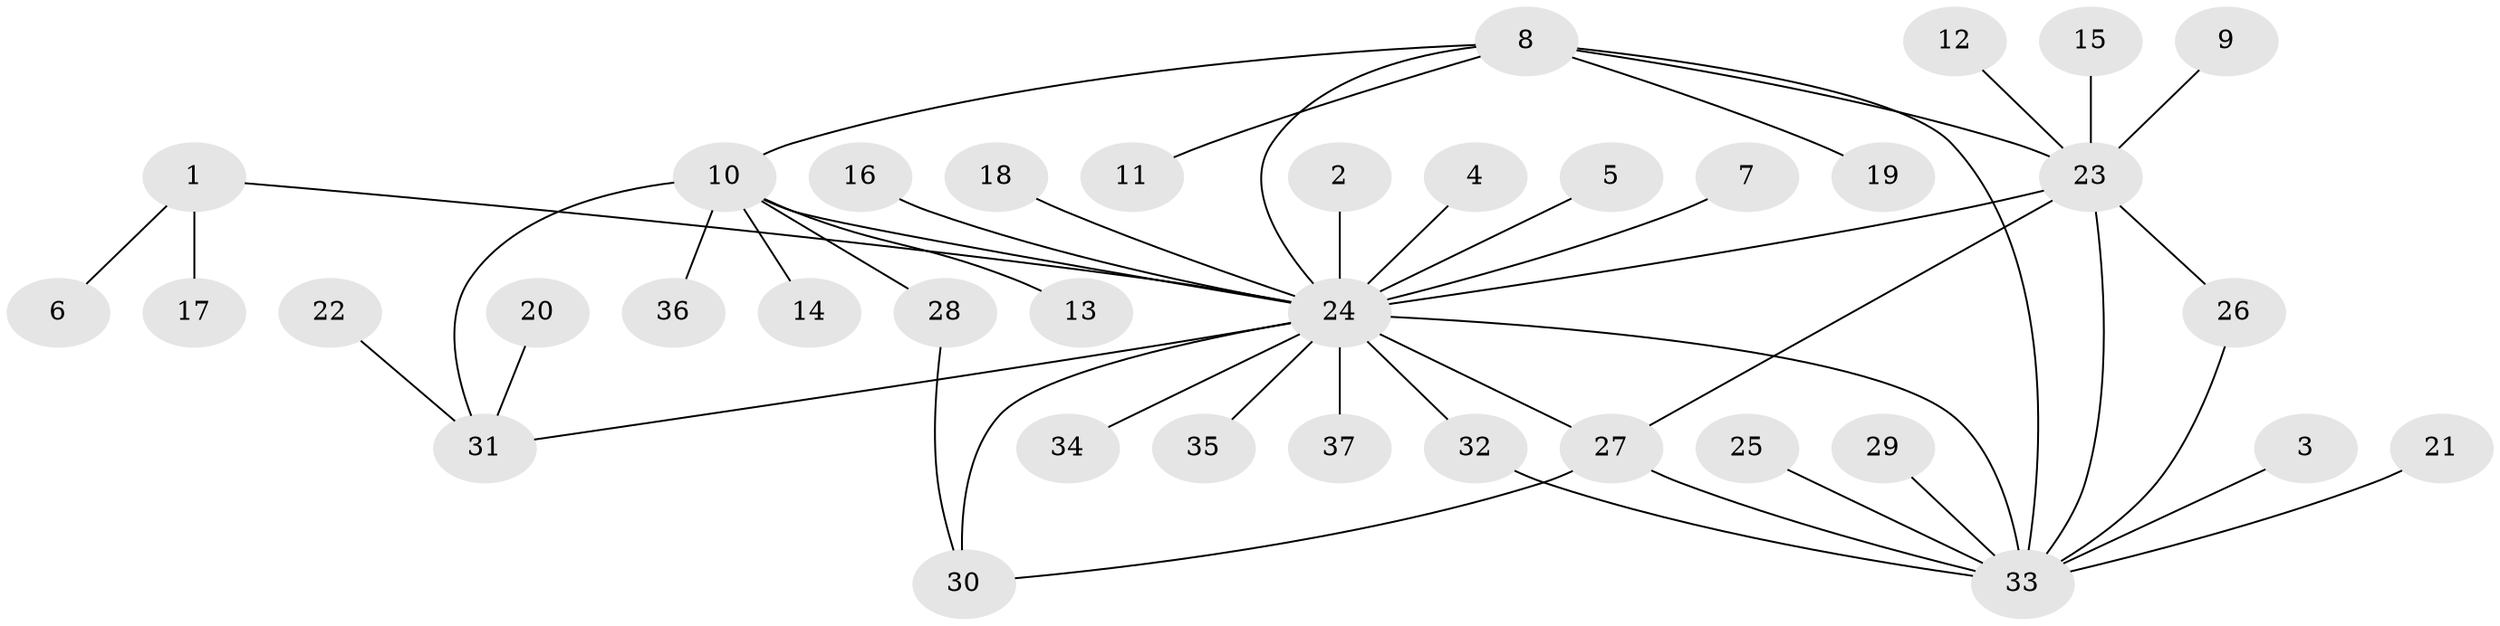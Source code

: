 // original degree distribution, {5: 0.0136986301369863, 22: 0.0136986301369863, 6: 0.0410958904109589, 10: 0.0136986301369863, 3: 0.0821917808219178, 2: 0.2465753424657534, 1: 0.4931506849315068, 4: 0.0821917808219178, 7: 0.0136986301369863}
// Generated by graph-tools (version 1.1) at 2025/49/03/09/25 03:49:47]
// undirected, 37 vertices, 47 edges
graph export_dot {
graph [start="1"]
  node [color=gray90,style=filled];
  1;
  2;
  3;
  4;
  5;
  6;
  7;
  8;
  9;
  10;
  11;
  12;
  13;
  14;
  15;
  16;
  17;
  18;
  19;
  20;
  21;
  22;
  23;
  24;
  25;
  26;
  27;
  28;
  29;
  30;
  31;
  32;
  33;
  34;
  35;
  36;
  37;
  1 -- 6 [weight=1.0];
  1 -- 17 [weight=1.0];
  1 -- 24 [weight=1.0];
  2 -- 24 [weight=1.0];
  3 -- 33 [weight=1.0];
  4 -- 24 [weight=1.0];
  5 -- 24 [weight=1.0];
  7 -- 24 [weight=1.0];
  8 -- 10 [weight=1.0];
  8 -- 11 [weight=1.0];
  8 -- 19 [weight=1.0];
  8 -- 23 [weight=1.0];
  8 -- 24 [weight=1.0];
  8 -- 33 [weight=1.0];
  9 -- 23 [weight=1.0];
  10 -- 13 [weight=1.0];
  10 -- 14 [weight=1.0];
  10 -- 24 [weight=1.0];
  10 -- 28 [weight=1.0];
  10 -- 31 [weight=1.0];
  10 -- 36 [weight=1.0];
  12 -- 23 [weight=1.0];
  15 -- 23 [weight=1.0];
  16 -- 24 [weight=1.0];
  18 -- 24 [weight=1.0];
  20 -- 31 [weight=1.0];
  21 -- 33 [weight=1.0];
  22 -- 31 [weight=1.0];
  23 -- 24 [weight=1.0];
  23 -- 26 [weight=1.0];
  23 -- 27 [weight=1.0];
  23 -- 33 [weight=1.0];
  24 -- 27 [weight=1.0];
  24 -- 30 [weight=1.0];
  24 -- 31 [weight=1.0];
  24 -- 32 [weight=2.0];
  24 -- 33 [weight=1.0];
  24 -- 34 [weight=1.0];
  24 -- 35 [weight=1.0];
  24 -- 37 [weight=1.0];
  25 -- 33 [weight=1.0];
  26 -- 33 [weight=1.0];
  27 -- 30 [weight=1.0];
  27 -- 33 [weight=1.0];
  28 -- 30 [weight=1.0];
  29 -- 33 [weight=1.0];
  32 -- 33 [weight=1.0];
}
